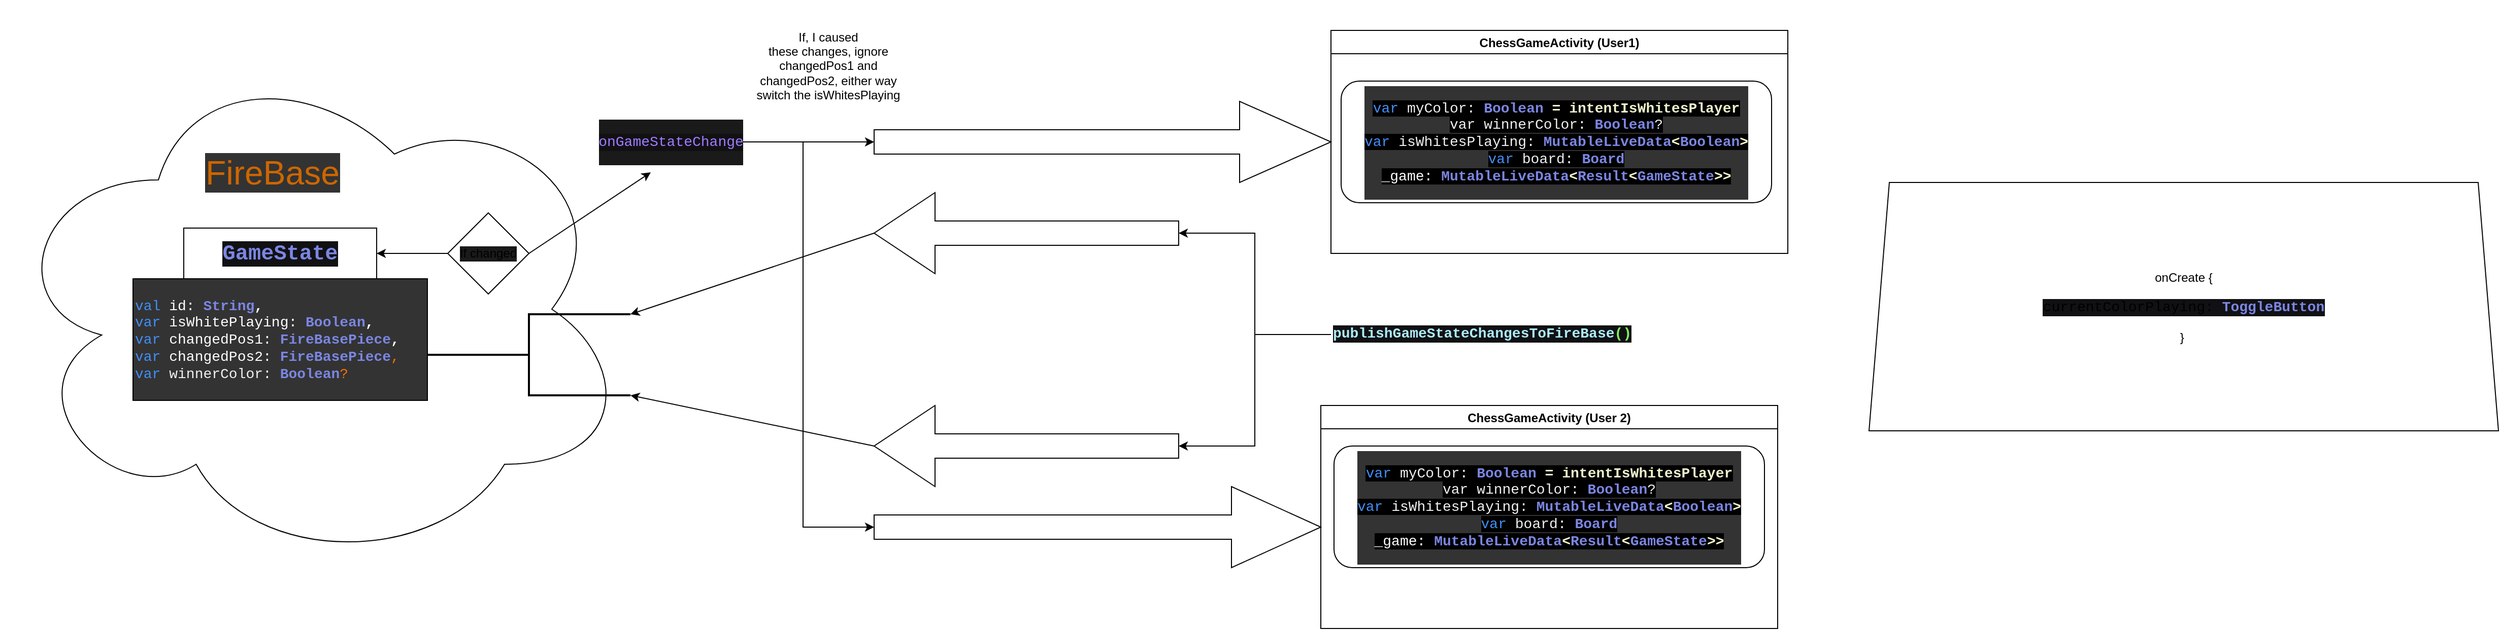 <mxfile version="16.2.6" type="device"><diagram id="sNALF_Tm8qJS5tfcBMum" name="Page-1"><mxGraphModel dx="1695" dy="1661" grid="1" gridSize="10" guides="1" tooltips="1" connect="1" arrows="1" fold="1" page="1" pageScale="1" pageWidth="827" pageHeight="1169" math="0" shadow="0"><root><mxCell id="0"/><mxCell id="1" parent="0"/><mxCell id="_zTSM7bbzUTawt2C4xdx-9" value="" style="ellipse;shape=cloud;whiteSpace=wrap;html=1;labelBackgroundColor=#333333;labelBorderColor=none;fontSize=21;fontColor=#418FF9;strokeColor=default;fillColor=none;" parent="1" vertex="1"><mxGeometry x="-200" y="-40" width="620" height="510" as="geometry"/></mxCell><mxCell id="_zTSM7bbzUTawt2C4xdx-1" value="&lt;pre style=&quot;font-family: &amp;#34;courier new&amp;#34; , monospace ; font-size: 10.5pt&quot;&gt;&lt;pre style=&quot;font-family: &amp;#34;courier new&amp;#34; , monospace ; font-size: 10.5pt&quot;&gt;&lt;span style=&quot;background-color: rgb(51 , 51 , 51) ; color: rgb(65 , 143 , 249)&quot;&gt;val &lt;/span&gt;&lt;span style=&quot;background-color: rgb(51 , 51 , 51)&quot;&gt;id: &lt;/span&gt;&lt;span style=&quot;background-color: rgb(51 , 51 , 51) ; color: rgb(123 , 134 , 226) ; font-weight: bold&quot;&gt;String&lt;/span&gt;&lt;span style=&quot;background-color: rgb(51 , 51 , 51) ; color: rgb(255 , 255 , 255) ; font-weight: bold&quot;&gt;,&lt;br&gt;&lt;/span&gt;&lt;span style=&quot;background-color: rgb(51 , 51 , 51) ; color: rgb(65 , 143 , 249)&quot;&gt;var &lt;/span&gt;&lt;span style=&quot;background-color: rgb(51 , 51 , 51)&quot;&gt;isWhitePlaying: &lt;/span&gt;&lt;span style=&quot;background-color: rgb(51 , 51 , 51) ; color: rgb(123 , 134 , 226) ; font-weight: bold&quot;&gt;Boolean&lt;/span&gt;&lt;span style=&quot;background-color: rgb(51 , 51 , 51) ; color: rgb(255 , 255 , 255) ; font-weight: bold&quot;&gt;,&lt;br&gt;&lt;/span&gt;&lt;span style=&quot;background-color: rgb(51 , 51 , 51) ; color: rgb(65 , 143 , 249)&quot;&gt;var &lt;/span&gt;&lt;span style=&quot;background-color: rgb(51 , 51 , 51)&quot;&gt;changedPos1: &lt;/span&gt;&lt;span style=&quot;background-color: rgb(51 , 51 , 51) ; color: rgb(123 , 134 , 226) ; font-weight: bold&quot;&gt;FireBasePiece&lt;/span&gt;&lt;span style=&quot;background-color: rgb(51 , 51 , 51) ; color: rgb(255 , 255 , 255) ; font-weight: bold&quot;&gt;,&lt;br&gt;&lt;/span&gt;&lt;span style=&quot;background-color: rgb(51 , 51 , 51) ; color: rgb(65 , 143 , 249)&quot;&gt;var &lt;/span&gt;&lt;span style=&quot;background-color: rgb(51 , 51 , 51)&quot;&gt;changedPos2: &lt;/span&gt;&lt;span style=&quot;background-color: rgb(51 , 51 , 51) ; color: rgb(123 , 134 , 226) ; font-weight: bold&quot;&gt;FireBasePiece&lt;/span&gt;&lt;font color=&quot;#ff6d00&quot;&gt;&lt;span style=&quot;background-color: rgb(51 , 51 , 51)&quot;&gt;,&lt;br&gt;&lt;/span&gt;&lt;/font&gt;&lt;font color=&quot;#418ff9&quot;&gt;var&lt;/font&gt; &lt;span style=&quot;color: rgb(240 , 240 , 240) ; font-family: &amp;#34;courier new&amp;#34; , monospace ; font-size: 10.5pt ; white-space: normal ; background-color: rgb(51 , 51 , 51)&quot;&gt;winnerColor: &lt;/span&gt;&lt;span style=&quot;font-family: &amp;#34;courier new&amp;#34; , monospace ; font-size: 10.5pt ; white-space: normal ; color: rgb(123 , 134 , 226) ; font-weight: bold&quot;&gt;Boolean&lt;/span&gt;&lt;span style=&quot;font-family: &amp;#34;courier new&amp;#34; , monospace ; font-size: 10.5pt ; white-space: normal ; color: rgb(255 , 109 , 0)&quot;&gt;?&lt;/span&gt;&lt;/pre&gt;&lt;/pre&gt;" style="rounded=0;whiteSpace=wrap;html=1;align=left;fillColor=#333333;fontColor=#ffffff;strokeColor=default;" parent="1" vertex="1"><mxGeometry x="-70" y="185" width="290" height="120" as="geometry"/></mxCell><mxCell id="_zTSM7bbzUTawt2C4xdx-2" value="&lt;pre style=&quot;background-color: rgb(17 , 17 , 20) ; font-family: &amp;#34;courier new&amp;#34; , monospace&quot;&gt;&lt;span style=&quot;color: rgb(123 , 134 , 226) ; font-weight: bold&quot;&gt;&lt;font style=&quot;font-size: 21px&quot;&gt;GameState&lt;/font&gt;&lt;/span&gt;&lt;/pre&gt;" style="text;html=1;strokeColor=default;fillColor=none;align=center;verticalAlign=middle;whiteSpace=wrap;rounded=0;" parent="1" vertex="1"><mxGeometry x="-20" y="135" width="190" height="50" as="geometry"/></mxCell><mxCell id="_zTSM7bbzUTawt2C4xdx-4" value="&lt;pre style=&quot;font-family: &amp;#34;courier new&amp;#34; , monospace ; font-size: 10.5pt&quot;&gt;&lt;pre style=&quot;font-family: &amp;#34;courier new&amp;#34; , monospace ; font-size: 10.5pt&quot;&gt;&lt;br&gt;&lt;/pre&gt;&lt;/pre&gt;" style="text;html=1;strokeColor=none;fillColor=none;align=center;verticalAlign=middle;whiteSpace=wrap;rounded=0;labelBackgroundColor=none;labelBorderColor=none;" parent="1" vertex="1"><mxGeometry x="710" y="410" width="240" height="50" as="geometry"/></mxCell><mxCell id="_zTSM7bbzUTawt2C4xdx-7" value="ChessGameActivity (User 2)" style="swimlane;labelBackgroundColor=none;labelBorderColor=none;strokeColor=default;fillColor=none;" parent="1" vertex="1"><mxGeometry x="1100" y="310" width="450" height="220" as="geometry"><mxRectangle x="480" y="340" width="150" height="23" as="alternateBounds"/></mxGeometry></mxCell><mxCell id="aQS7cwiyeNNMY127UDI2-1" value="&lt;pre style=&quot;font-family: &amp;#34;courier new&amp;#34; , monospace ; font-size: 10.5pt&quot;&gt;&lt;pre style=&quot;font-family: &amp;#34;courier new&amp;#34; , monospace ; font-size: 10.5pt&quot;&gt;&lt;span style=&quot;background-color: rgb(0 , 0 , 0)&quot;&gt;&lt;span style=&quot;color: rgb(65 , 143 , 249)&quot;&gt;var &lt;/span&gt;&lt;font color=&quot;#f0f0f0&quot;&gt;myColor: &lt;/font&gt;&lt;span style=&quot;color: rgb(123 , 134 , 226) ; font-weight: bold&quot;&gt;Boolean &lt;/span&gt;&lt;span style=&quot;color: rgb(251 , 252 , 208) ; font-weight: bold&quot;&gt;= &lt;/span&gt;&lt;font color=&quot;#eef2cc&quot;&gt;&lt;b&gt;intentIsWhitesPlayer&lt;br&gt;&lt;/b&gt;&lt;/font&gt;&lt;font color=&quot;#f0f0f0&quot;&gt;var &lt;/font&gt;&lt;font color=&quot;#f0f0f0&quot; style=&quot;color: rgb(240 , 240 , 240) ; font-family: &amp;#34;courier new&amp;#34; , monospace ; font-size: 10.5pt ; white-space: normal&quot;&gt;winnerColor: &lt;/font&gt;&lt;span style=&quot;color: rgb(123 , 134 , 226) ; font-family: &amp;#34;courier new&amp;#34; , monospace ; font-size: 10.5pt ; white-space: normal ; font-weight: bold&quot;&gt;Boolean&lt;/span&gt;&lt;font style=&quot;font-family: &amp;#34;courier new&amp;#34; , monospace ; font-size: 10.5pt ; white-space: normal&quot;&gt;&lt;font color=&quot;#f0f0f0&quot;&gt;?&lt;br&gt;&lt;/font&gt;&lt;/font&gt;&lt;font color=&quot;#418ff9&quot; style=&quot;font-size: 10.5pt ; white-space: normal&quot;&gt;var &lt;/font&gt;&lt;span style=&quot;font-size: 10.5pt ; white-space: normal ; color: rgb(240 , 240 , 240)&quot;&gt;isWhitesPlaying: &lt;/span&gt;&lt;span style=&quot;font-size: 10.5pt ; white-space: normal ; color: rgb(123 , 134 , 226) ; font-weight: bold&quot;&gt;MutableLiveData&lt;/span&gt;&lt;span style=&quot;font-size: 10.5pt ; white-space: normal ; color: rgb(251 , 252 , 208) ; font-weight: bold&quot;&gt;&amp;lt;&lt;/span&gt;&lt;span style=&quot;font-size: 10.5pt ; white-space: normal ; color: rgb(123 , 134 , 226) ; font-weight: bold&quot;&gt;Boolean&lt;/span&gt;&lt;span style=&quot;font-size: 10.5pt ; white-space: normal&quot;&gt;&lt;font color=&quot;#fbfcd0&quot;&gt;&lt;b&gt;&amp;gt;&lt;br&gt;&lt;/b&gt;&lt;/font&gt;&lt;/span&gt;&lt;font color=&quot;#418ff9&quot; style=&quot;font-size: 10.5pt ; white-space: normal&quot;&gt;var &lt;/font&gt;&lt;span style=&quot;font-size: 10.5pt ; white-space: normal ; color: rgb(240 , 240 , 240)&quot;&gt;board: &lt;/span&gt;&lt;span style=&quot;font-size: 10.5pt ; white-space: normal&quot;&gt;&lt;font color=&quot;#7b86e2&quot;&gt;&lt;b&gt;Board&lt;br&gt;&lt;/b&gt;&lt;/font&gt;&lt;/span&gt;&lt;font color=&quot;#ffffff&quot; style=&quot;font-size: 10.5pt ; white-space: normal&quot;&gt;_game:&lt;/font&gt;&lt;span style=&quot;font-size: 10.5pt ; white-space: normal&quot;&gt; &lt;/span&gt;&lt;span style=&quot;font-size: 10.5pt ; white-space: normal ; color: rgb(123 , 134 , 226) ; font-weight: bold&quot;&gt;MutableLiveData&lt;/span&gt;&lt;span style=&quot;font-size: 10.5pt ; white-space: normal ; color: rgb(251 , 252 , 208) ; font-weight: bold&quot;&gt;&amp;lt;&lt;/span&gt;&lt;span style=&quot;font-size: 10.5pt ; white-space: normal ; color: rgb(123 , 134 , 226) ; font-weight: bold&quot;&gt;Result&lt;/span&gt;&lt;span style=&quot;font-size: 10.5pt ; white-space: normal ; color: rgb(251 , 252 , 208) ; font-weight: bold&quot;&gt;&amp;lt;&lt;/span&gt;&lt;span style=&quot;font-size: 10.5pt ; white-space: normal ; color: rgb(123 , 134 , 226) ; font-weight: bold&quot;&gt;GameState&lt;/span&gt;&lt;span style=&quot;font-size: 10.5pt ; white-space: normal ; color: rgb(251 , 252 , 208) ; font-weight: bold&quot;&gt;&amp;gt;&amp;gt;&lt;/span&gt;&lt;/span&gt;&lt;/pre&gt;&lt;/pre&gt;" style="rounded=1;whiteSpace=wrap;html=1;labelBackgroundColor=#333333;labelBorderColor=none;fontSize=33;" parent="_zTSM7bbzUTawt2C4xdx-7" vertex="1"><mxGeometry x="13" y="40" width="424" height="120" as="geometry"/></mxCell><mxCell id="_zTSM7bbzUTawt2C4xdx-8" value="ChessGameActivity (User1)" style="swimlane;labelBackgroundColor=none;labelBorderColor=none;strokeColor=default;fillColor=none;" parent="1" vertex="1"><mxGeometry x="1110" y="-60" width="450" height="220" as="geometry"><mxRectangle x="480" y="340" width="150" height="23" as="alternateBounds"/></mxGeometry></mxCell><mxCell id="_zTSM7bbzUTawt2C4xdx-12" value="&lt;pre style=&quot;font-family: &amp;#34;courier new&amp;#34; , monospace ; font-size: 10.5pt&quot;&gt;&lt;pre style=&quot;font-family: &amp;#34;courier new&amp;#34; , monospace ; font-size: 10.5pt&quot;&gt;&lt;span style=&quot;background-color: rgb(0 , 0 , 0)&quot;&gt;&lt;span style=&quot;color: rgb(65 , 143 , 249)&quot;&gt;var &lt;/span&gt;&lt;font color=&quot;#f0f0f0&quot;&gt;myColor: &lt;/font&gt;&lt;span style=&quot;color: rgb(123 , 134 , 226) ; font-weight: bold&quot;&gt;Boolean &lt;/span&gt;&lt;span style=&quot;color: rgb(251 , 252 , 208) ; font-weight: bold&quot;&gt;= &lt;/span&gt;&lt;font color=&quot;#eef2cc&quot;&gt;&lt;b&gt;intentIsWhitesPlayer&lt;br&gt;&lt;/b&gt;&lt;/font&gt;&lt;font color=&quot;#f0f0f0&quot;&gt;var &lt;/font&gt;&lt;font color=&quot;#f0f0f0&quot; style=&quot;color: rgb(240 , 240 , 240) ; font-family: &amp;#34;courier new&amp;#34; , monospace ; font-size: 10.5pt ; white-space: normal&quot;&gt;winnerColor: &lt;/font&gt;&lt;span style=&quot;color: rgb(123 , 134 , 226) ; font-family: &amp;#34;courier new&amp;#34; , monospace ; font-size: 10.5pt ; white-space: normal ; font-weight: bold&quot;&gt;Boolean&lt;/span&gt;&lt;font style=&quot;font-family: &amp;#34;courier new&amp;#34; , monospace ; font-size: 10.5pt ; white-space: normal&quot;&gt;&lt;font color=&quot;#f0f0f0&quot;&gt;?&lt;br&gt;&lt;/font&gt;&lt;/font&gt;&lt;font color=&quot;#418ff9&quot; style=&quot;font-size: 10.5pt ; white-space: normal&quot;&gt;var &lt;/font&gt;&lt;span style=&quot;font-size: 10.5pt ; white-space: normal ; color: rgb(240 , 240 , 240)&quot;&gt;isWhitesPlaying: &lt;/span&gt;&lt;span style=&quot;font-size: 10.5pt ; white-space: normal ; color: rgb(123 , 134 , 226) ; font-weight: bold&quot;&gt;MutableLiveData&lt;/span&gt;&lt;span style=&quot;font-size: 10.5pt ; white-space: normal ; color: rgb(251 , 252 , 208) ; font-weight: bold&quot;&gt;&amp;lt;&lt;/span&gt;&lt;span style=&quot;font-size: 10.5pt ; white-space: normal ; color: rgb(123 , 134 , 226) ; font-weight: bold&quot;&gt;Boolean&lt;/span&gt;&lt;span style=&quot;font-size: 10.5pt ; white-space: normal&quot;&gt;&lt;font color=&quot;#fbfcd0&quot;&gt;&lt;b&gt;&amp;gt;&lt;br&gt;&lt;/b&gt;&lt;/font&gt;&lt;/span&gt;&lt;font color=&quot;#418ff9&quot; style=&quot;font-size: 10.5pt ; white-space: normal&quot;&gt;var &lt;/font&gt;&lt;span style=&quot;font-size: 10.5pt ; white-space: normal ; color: rgb(240 , 240 , 240)&quot;&gt;board: &lt;/span&gt;&lt;span style=&quot;font-size: 10.5pt ; white-space: normal&quot;&gt;&lt;font color=&quot;#7b86e2&quot;&gt;&lt;b&gt;Board&lt;br&gt;&lt;/b&gt;&lt;/font&gt;&lt;/span&gt;&lt;font color=&quot;#ffffff&quot; style=&quot;font-size: 10.5pt ; white-space: normal&quot;&gt;_game:&lt;/font&gt;&lt;span style=&quot;font-size: 10.5pt ; white-space: normal&quot;&gt; &lt;/span&gt;&lt;span style=&quot;font-size: 10.5pt ; white-space: normal ; color: rgb(123 , 134 , 226) ; font-weight: bold&quot;&gt;MutableLiveData&lt;/span&gt;&lt;span style=&quot;font-size: 10.5pt ; white-space: normal ; color: rgb(251 , 252 , 208) ; font-weight: bold&quot;&gt;&amp;lt;&lt;/span&gt;&lt;span style=&quot;font-size: 10.5pt ; white-space: normal ; color: rgb(123 , 134 , 226) ; font-weight: bold&quot;&gt;Result&lt;/span&gt;&lt;span style=&quot;font-size: 10.5pt ; white-space: normal ; color: rgb(251 , 252 , 208) ; font-weight: bold&quot;&gt;&amp;lt;&lt;/span&gt;&lt;span style=&quot;font-size: 10.5pt ; white-space: normal ; color: rgb(123 , 134 , 226) ; font-weight: bold&quot;&gt;GameState&lt;/span&gt;&lt;span style=&quot;font-size: 10.5pt ; white-space: normal ; color: rgb(251 , 252 , 208) ; font-weight: bold&quot;&gt;&amp;gt;&amp;gt;&lt;/span&gt;&lt;/span&gt;&lt;/pre&gt;&lt;/pre&gt;" style="rounded=1;whiteSpace=wrap;html=1;labelBackgroundColor=#333333;labelBorderColor=none;fontSize=33;" parent="_zTSM7bbzUTawt2C4xdx-8" vertex="1"><mxGeometry x="10" y="50" width="424" height="120" as="geometry"/></mxCell><mxCell id="_zTSM7bbzUTawt2C4xdx-10" value="&lt;font color=&quot;#cc6600&quot; style=&quot;font-size: 33px;&quot;&gt;FireBase&lt;/font&gt;" style="text;html=1;strokeColor=none;fillColor=none;align=center;verticalAlign=middle;whiteSpace=wrap;rounded=0;labelBackgroundColor=#333333;labelBorderColor=none;fontSize=33;fontColor=#418FF9;" parent="1" vertex="1"><mxGeometry x="-30" y="40" width="195" height="80" as="geometry"/></mxCell><mxCell id="R4zpQLSBuNDVyra0pJaq-9" style="edgeStyle=orthogonalEdgeStyle;rounded=0;orthogonalLoop=1;jettySize=auto;html=1;entryX=1;entryY=0.5;entryDx=0;entryDy=0;" parent="1" source="R4zpQLSBuNDVyra0pJaq-5" target="_zTSM7bbzUTawt2C4xdx-2" edge="1"><mxGeometry relative="1" as="geometry"/></mxCell><mxCell id="R4zpQLSBuNDVyra0pJaq-12" style="edgeStyle=none;rounded=0;orthogonalLoop=1;jettySize=auto;html=1;exitX=1;exitY=0.5;exitDx=0;exitDy=0;startArrow=none;startFill=0;endArrow=classic;endFill=1;" parent="1" source="R4zpQLSBuNDVyra0pJaq-5" edge="1"><mxGeometry relative="1" as="geometry"><mxPoint x="440" y="80" as="targetPoint"/></mxGeometry></mxCell><mxCell id="R4zpQLSBuNDVyra0pJaq-5" value="If changed" style="rhombus;whiteSpace=wrap;html=1;labelBackgroundColor=#1A1A1A;" parent="1" vertex="1"><mxGeometry x="240" y="120" width="80" height="80" as="geometry"/></mxCell><mxCell id="sqKFQXC07bvYtb8bKCfH-3" style="edgeStyle=orthogonalEdgeStyle;rounded=0;orthogonalLoop=1;jettySize=auto;html=1;entryX=0;entryY=0.5;entryDx=0;entryDy=0;entryPerimeter=0;" parent="1" source="R4zpQLSBuNDVyra0pJaq-10" target="R4zpQLSBuNDVyra0pJaq-33" edge="1"><mxGeometry relative="1" as="geometry"/></mxCell><mxCell id="sqKFQXC07bvYtb8bKCfH-4" style="edgeStyle=orthogonalEdgeStyle;rounded=0;orthogonalLoop=1;jettySize=auto;html=1;entryX=0;entryY=0.5;entryDx=0;entryDy=0;entryPerimeter=0;" parent="1" source="R4zpQLSBuNDVyra0pJaq-10" target="R4zpQLSBuNDVyra0pJaq-27" edge="1"><mxGeometry relative="1" as="geometry"/></mxCell><mxCell id="R4zpQLSBuNDVyra0pJaq-10" value="&lt;pre style=&quot;background-color: rgb(17 , 17 , 20) ; font-family: &amp;#34;courier new&amp;#34; , monospace ; font-size: 10.5pt&quot;&gt;&lt;span style=&quot;color: #a27aff&quot;&gt;onGameStateChange&lt;/span&gt;&lt;/pre&gt;" style="text;html=1;strokeColor=none;fillColor=none;align=center;verticalAlign=middle;whiteSpace=wrap;rounded=0;labelBackgroundColor=#1A1A1A;" parent="1" vertex="1"><mxGeometry x="400" y="40" width="120" height="20" as="geometry"/></mxCell><mxCell id="sqKFQXC07bvYtb8bKCfH-6" style="rounded=0;orthogonalLoop=1;jettySize=auto;html=1;entryX=1;entryY=1;entryDx=0;entryDy=0;entryPerimeter=0;exitX=1;exitY=0.5;exitDx=0;exitDy=0;exitPerimeter=0;" parent="1" source="R4zpQLSBuNDVyra0pJaq-21" target="sqKFQXC07bvYtb8bKCfH-5" edge="1"><mxGeometry relative="1" as="geometry"/></mxCell><mxCell id="R4zpQLSBuNDVyra0pJaq-21" value="" style="shape=singleArrow;direction=west;whiteSpace=wrap;html=1;labelBackgroundColor=none;fillColor=none;" parent="1" vertex="1"><mxGeometry x="660" y="310" width="300" height="80" as="geometry"/></mxCell><mxCell id="sqKFQXC07bvYtb8bKCfH-1" style="edgeStyle=orthogonalEdgeStyle;rounded=0;orthogonalLoop=1;jettySize=auto;html=1;entryX=0;entryY=0.5;entryDx=0;entryDy=0;entryPerimeter=0;" parent="1" source="R4zpQLSBuNDVyra0pJaq-23" target="R4zpQLSBuNDVyra0pJaq-32" edge="1"><mxGeometry relative="1" as="geometry"/></mxCell><mxCell id="sqKFQXC07bvYtb8bKCfH-2" style="edgeStyle=orthogonalEdgeStyle;rounded=0;orthogonalLoop=1;jettySize=auto;html=1;entryX=0;entryY=0.5;entryDx=0;entryDy=0;entryPerimeter=0;" parent="1" source="R4zpQLSBuNDVyra0pJaq-23" target="R4zpQLSBuNDVyra0pJaq-21" edge="1"><mxGeometry relative="1" as="geometry"/></mxCell><mxCell id="R4zpQLSBuNDVyra0pJaq-23" value="&lt;pre style=&quot;background-color: #111114 ; color: #f0f0f0 ; font-family: &amp;quot;courier new&amp;quot; , monospace ; font-size: 10.5pt&quot;&gt;&lt;span style=&quot;color: #acedf9 ; font-weight: bold&quot;&gt;publishGameStateChangesToFireBase&lt;/span&gt;&lt;span style=&quot;color: #7ff261 ; font-weight: bold&quot;&gt;()&lt;/span&gt;&lt;/pre&gt;" style="text;whiteSpace=wrap;html=1;rotation=0;" parent="1" vertex="1"><mxGeometry x="1110" y="210" width="210" height="60" as="geometry"/></mxCell><mxCell id="R4zpQLSBuNDVyra0pJaq-27" value="" style="shape=singleArrow;direction=west;whiteSpace=wrap;html=1;labelBackgroundColor=none;fillColor=none;rotation=-180;" parent="1" vertex="1"><mxGeometry x="660" y="390" width="440" height="80" as="geometry"/></mxCell><mxCell id="R4zpQLSBuNDVyra0pJaq-31" value="&lt;pre style=&quot;font-family: &amp;#34;courier new&amp;#34; , monospace ; font-size: 10.5pt&quot;&gt;&lt;pre style=&quot;font-family: &amp;#34;courier new&amp;#34; , monospace ; font-size: 10.5pt&quot;&gt;&lt;br&gt;&lt;/pre&gt;&lt;/pre&gt;" style="text;html=1;strokeColor=none;fillColor=none;align=center;verticalAlign=middle;whiteSpace=wrap;rounded=0;labelBackgroundColor=none;labelBorderColor=none;" parent="1" vertex="1"><mxGeometry x="710" y="180" width="240" height="50" as="geometry"/></mxCell><mxCell id="sqKFQXC07bvYtb8bKCfH-7" style="edgeStyle=none;rounded=0;orthogonalLoop=1;jettySize=auto;html=1;entryX=1;entryY=0;entryDx=0;entryDy=0;entryPerimeter=0;exitX=1;exitY=0.5;exitDx=0;exitDy=0;exitPerimeter=0;" parent="1" source="R4zpQLSBuNDVyra0pJaq-32" target="sqKFQXC07bvYtb8bKCfH-5" edge="1"><mxGeometry relative="1" as="geometry"/></mxCell><mxCell id="R4zpQLSBuNDVyra0pJaq-32" value="" style="shape=singleArrow;direction=west;whiteSpace=wrap;html=1;labelBackgroundColor=none;fillColor=none;" parent="1" vertex="1"><mxGeometry x="660" y="100" width="300" height="80" as="geometry"/></mxCell><mxCell id="R4zpQLSBuNDVyra0pJaq-33" value="" style="shape=singleArrow;direction=west;whiteSpace=wrap;html=1;labelBackgroundColor=none;fillColor=none;rotation=-180;" parent="1" vertex="1"><mxGeometry x="660" y="10" width="450" height="80" as="geometry"/></mxCell><mxCell id="sqKFQXC07bvYtb8bKCfH-5" value="" style="strokeWidth=2;html=1;shape=mxgraph.flowchart.annotation_2;align=left;labelPosition=right;pointerEvents=1;" parent="1" vertex="1"><mxGeometry x="220" y="220" width="200" height="80" as="geometry"/></mxCell><mxCell id="sqKFQXC07bvYtb8bKCfH-8" value="If, I caused&lt;br&gt;these changes, ignore changedPos1 and changedPos2, either way switch the isWhitesPlaying" style="text;html=1;strokeColor=none;fillColor=none;align=center;verticalAlign=middle;whiteSpace=wrap;rounded=0;" parent="1" vertex="1"><mxGeometry x="540" y="-90" width="150" height="130" as="geometry"/></mxCell><mxCell id="sqKFQXC07bvYtb8bKCfH-9" value="onCreate {&lt;br&gt;&lt;pre style=&quot;background-color: rgb(17 , 17 , 20) ; font-family: &amp;#34;courier new&amp;#34; , monospace ; font-size: 10.5pt&quot;&gt;currentColorPlaying: &lt;span style=&quot;color: #7b86e2 ; font-weight: bold&quot;&gt;ToggleButton&lt;/span&gt;&lt;/pre&gt;}&amp;nbsp;" style="shape=trapezoid;perimeter=trapezoidPerimeter;whiteSpace=wrap;html=1;fixedSize=1;" parent="1" vertex="1"><mxGeometry x="1640" y="90" width="620" height="245" as="geometry"/></mxCell></root></mxGraphModel></diagram></mxfile>